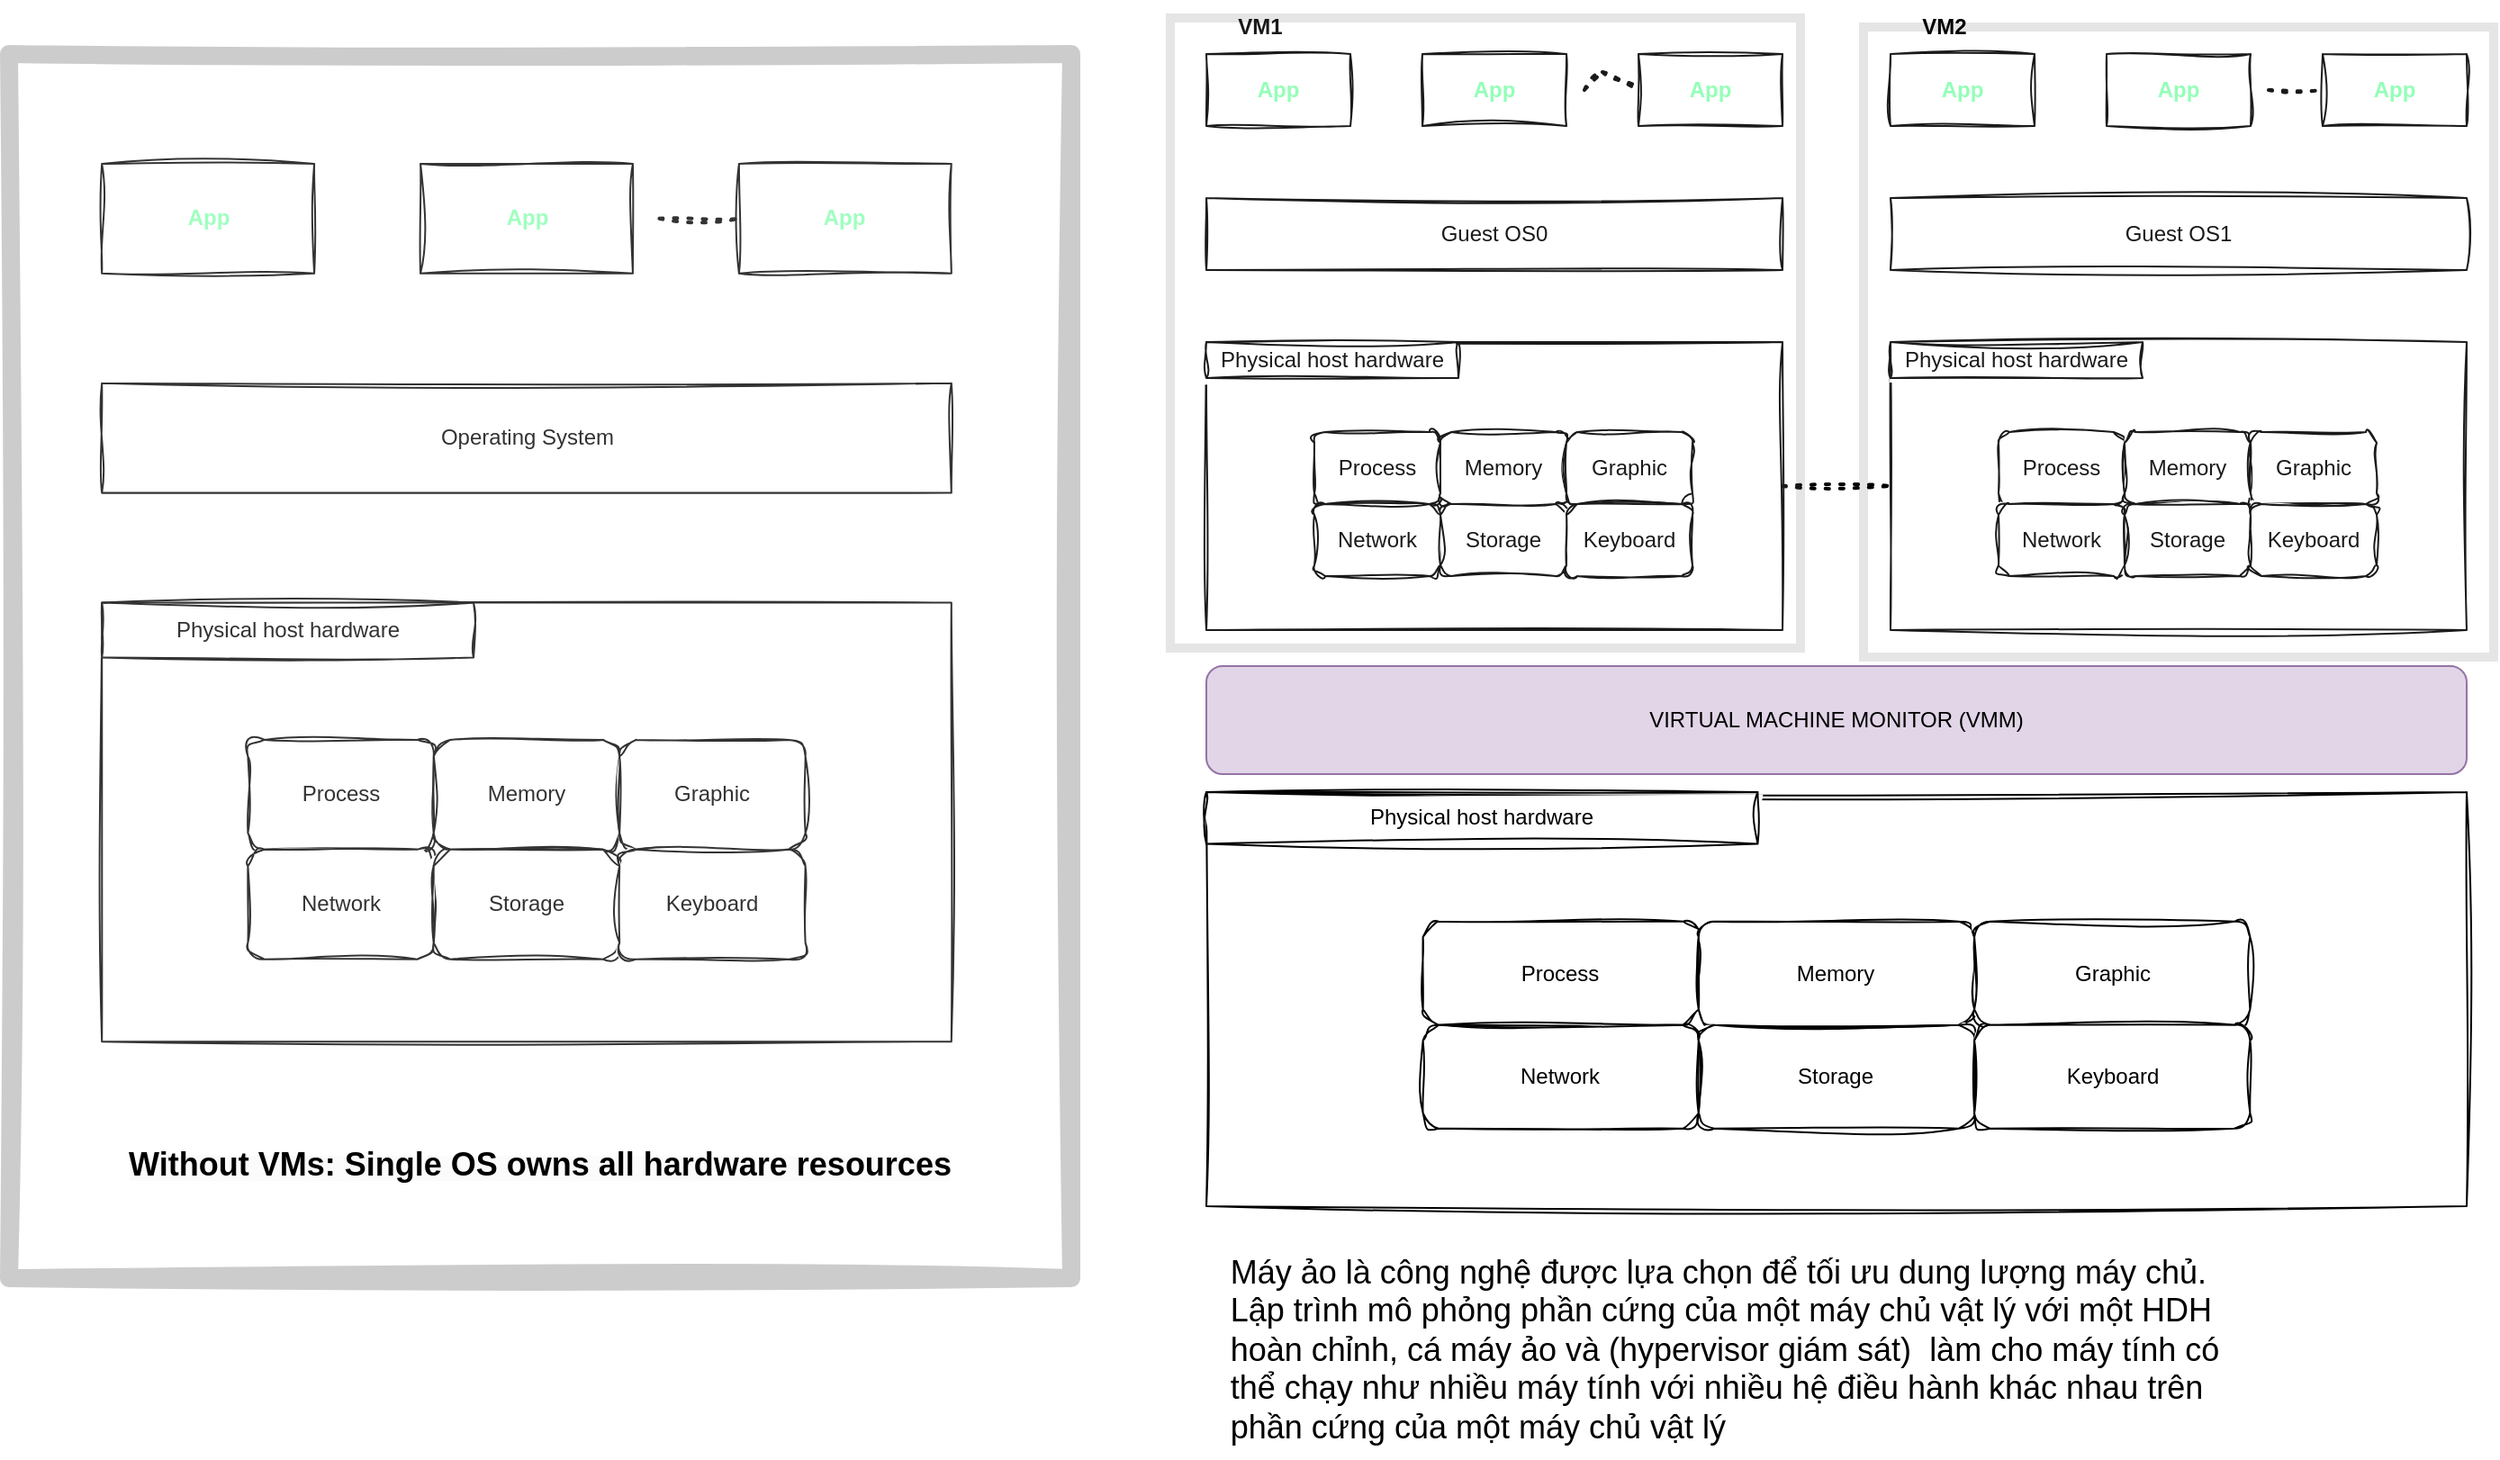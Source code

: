 <mxfile version="21.3.2" type="github">
  <diagram name="Trang-1" id="a0oaJFji5QDftbRzg78K">
    <mxGraphModel dx="1893" dy="1020" grid="1" gridSize="10" guides="1" tooltips="1" connect="1" arrows="1" fold="1" page="1" pageScale="1" pageWidth="827" pageHeight="1169" math="0" shadow="0">
      <root>
        <mxCell id="0" />
        <mxCell id="1" parent="0" />
        <mxCell id="lQ1iWXKazuJ-khMov56M-31" value="" style="group" vertex="1" connectable="0" parent="1">
          <mxGeometry x="670" y="80" width="320" height="320" as="geometry" />
        </mxCell>
        <mxCell id="lQ1iWXKazuJ-khMov56M-16" value="&lt;b&gt;&lt;font color=&quot;#87ffaf&quot;&gt;App&lt;/font&gt;&lt;/b&gt;" style="rounded=0;whiteSpace=wrap;html=1;sketch=1;curveFitting=1;jiggle=2;shadow=0;movable=1;resizable=1;rotatable=1;deletable=1;editable=1;locked=0;connectable=1;container=0;" vertex="1" parent="lQ1iWXKazuJ-khMov56M-31">
          <mxGeometry width="80" height="40" as="geometry" />
        </mxCell>
        <mxCell id="lQ1iWXKazuJ-khMov56M-17" value="&lt;b&gt;&lt;font color=&quot;#87ffaf&quot;&gt;App&lt;/font&gt;&lt;/b&gt;" style="rounded=0;whiteSpace=wrap;html=1;sketch=1;curveFitting=1;jiggle=2;shadow=0;movable=1;resizable=1;rotatable=1;deletable=1;editable=1;locked=0;connectable=1;container=0;" vertex="1" parent="lQ1iWXKazuJ-khMov56M-31">
          <mxGeometry x="120" width="80" height="40" as="geometry" />
        </mxCell>
        <mxCell id="lQ1iWXKazuJ-khMov56M-18" value="" style="endArrow=none;dashed=1;html=1;dashPattern=1 3;strokeWidth=2;rounded=0;sketch=1;curveFitting=1;jiggle=2;shadow=0;movable=1;resizable=1;rotatable=1;deletable=1;editable=1;locked=0;connectable=1;" edge="1" parent="lQ1iWXKazuJ-khMov56M-31">
          <mxGeometry width="50" height="50" relative="1" as="geometry">
            <mxPoint x="210" y="20" as="sourcePoint" />
            <mxPoint x="240" y="20" as="targetPoint" />
            <Array as="points">
              <mxPoint x="220" y="10" />
            </Array>
          </mxGeometry>
        </mxCell>
        <mxCell id="lQ1iWXKazuJ-khMov56M-19" value="&lt;b&gt;&lt;font color=&quot;#87ffaf&quot;&gt;App&lt;/font&gt;&lt;/b&gt;" style="rounded=0;whiteSpace=wrap;html=1;sketch=1;curveFitting=1;jiggle=2;shadow=0;movable=1;resizable=1;rotatable=1;deletable=1;editable=1;locked=0;connectable=1;container=0;" vertex="1" parent="lQ1iWXKazuJ-khMov56M-31">
          <mxGeometry x="240" width="80" height="40" as="geometry" />
        </mxCell>
        <mxCell id="lQ1iWXKazuJ-khMov56M-20" value="Guest OS0" style="rounded=0;whiteSpace=wrap;html=1;sketch=1;curveFitting=1;jiggle=2;shadow=0;movable=1;resizable=1;rotatable=1;deletable=1;editable=1;locked=0;connectable=1;container=0;" vertex="1" parent="lQ1iWXKazuJ-khMov56M-31">
          <mxGeometry y="80" width="320" height="40" as="geometry" />
        </mxCell>
        <mxCell id="lQ1iWXKazuJ-khMov56M-21" value="" style="rounded=0;whiteSpace=wrap;html=1;sketch=1;curveFitting=1;jiggle=2;shadow=0;movable=1;resizable=1;rotatable=1;deletable=1;editable=1;locked=0;connectable=1;container=0;" vertex="1" parent="lQ1iWXKazuJ-khMov56M-31">
          <mxGeometry y="160" width="320" height="160" as="geometry" />
        </mxCell>
        <mxCell id="lQ1iWXKazuJ-khMov56M-22" value="Physical host hardware" style="rounded=0;whiteSpace=wrap;html=1;sketch=1;curveFitting=1;jiggle=2;shadow=0;movable=1;resizable=1;rotatable=1;deletable=1;editable=1;locked=0;connectable=1;container=0;" vertex="1" parent="lQ1iWXKazuJ-khMov56M-31">
          <mxGeometry y="160" width="140" height="20" as="geometry" />
        </mxCell>
        <mxCell id="lQ1iWXKazuJ-khMov56M-23" value="Process" style="rounded=1;whiteSpace=wrap;html=1;sketch=1;curveFitting=1;jiggle=2;shadow=0;movable=1;resizable=1;rotatable=1;deletable=1;editable=1;locked=0;connectable=1;container=0;" vertex="1" parent="lQ1iWXKazuJ-khMov56M-31">
          <mxGeometry x="60" y="210" width="70" height="40" as="geometry" />
        </mxCell>
        <mxCell id="lQ1iWXKazuJ-khMov56M-24" value="Memory" style="rounded=1;whiteSpace=wrap;html=1;sketch=1;curveFitting=1;jiggle=2;shadow=0;movable=1;resizable=1;rotatable=1;deletable=1;editable=1;locked=0;connectable=1;container=0;" vertex="1" parent="lQ1iWXKazuJ-khMov56M-31">
          <mxGeometry x="130" y="210" width="70" height="40" as="geometry" />
        </mxCell>
        <mxCell id="lQ1iWXKazuJ-khMov56M-25" value="Graphic" style="rounded=1;whiteSpace=wrap;html=1;sketch=1;curveFitting=1;jiggle=2;shadow=0;movable=1;resizable=1;rotatable=1;deletable=1;editable=1;locked=0;connectable=1;container=0;" vertex="1" parent="lQ1iWXKazuJ-khMov56M-31">
          <mxGeometry x="200" y="210" width="70" height="40" as="geometry" />
        </mxCell>
        <mxCell id="lQ1iWXKazuJ-khMov56M-26" value="Network" style="rounded=1;whiteSpace=wrap;html=1;sketch=1;curveFitting=1;jiggle=2;shadow=0;movable=1;resizable=1;rotatable=1;deletable=1;editable=1;locked=0;connectable=1;container=0;" vertex="1" parent="lQ1iWXKazuJ-khMov56M-31">
          <mxGeometry x="60" y="250" width="70" height="40" as="geometry" />
        </mxCell>
        <mxCell id="lQ1iWXKazuJ-khMov56M-27" value="Storage" style="rounded=1;whiteSpace=wrap;html=1;sketch=1;curveFitting=1;jiggle=2;shadow=0;movable=1;resizable=1;rotatable=1;deletable=1;editable=1;locked=0;connectable=1;container=0;" vertex="1" parent="lQ1iWXKazuJ-khMov56M-31">
          <mxGeometry x="130" y="250" width="70" height="40" as="geometry" />
        </mxCell>
        <mxCell id="lQ1iWXKazuJ-khMov56M-28" value="Keyboard" style="rounded=1;whiteSpace=wrap;html=1;sketch=1;curveFitting=1;jiggle=2;shadow=0;movable=1;resizable=1;rotatable=1;deletable=1;editable=1;locked=0;connectable=1;container=0;" vertex="1" parent="lQ1iWXKazuJ-khMov56M-31">
          <mxGeometry x="200" y="250" width="70" height="40" as="geometry" />
        </mxCell>
        <mxCell id="lQ1iWXKazuJ-khMov56M-32" value="" style="group" vertex="1" connectable="0" parent="1">
          <mxGeometry x="1050" y="80" width="335" height="335" as="geometry" />
        </mxCell>
        <mxCell id="lQ1iWXKazuJ-khMov56M-33" value="&lt;b&gt;&lt;font color=&quot;#87ffaf&quot;&gt;App&lt;/font&gt;&lt;/b&gt;" style="rounded=0;whiteSpace=wrap;html=1;sketch=1;curveFitting=1;jiggle=2;shadow=0;movable=1;resizable=1;rotatable=1;deletable=1;editable=1;locked=0;connectable=1;container=0;" vertex="1" parent="lQ1iWXKazuJ-khMov56M-32">
          <mxGeometry width="80" height="40" as="geometry" />
        </mxCell>
        <mxCell id="lQ1iWXKazuJ-khMov56M-34" value="&lt;b&gt;&lt;font color=&quot;#87ffaf&quot;&gt;App&lt;/font&gt;&lt;/b&gt;" style="rounded=0;whiteSpace=wrap;html=1;sketch=1;curveFitting=1;jiggle=2;shadow=0;movable=1;resizable=1;rotatable=1;deletable=1;editable=1;locked=0;connectable=1;container=0;" vertex="1" parent="lQ1iWXKazuJ-khMov56M-32">
          <mxGeometry x="120" width="80" height="40" as="geometry" />
        </mxCell>
        <mxCell id="lQ1iWXKazuJ-khMov56M-35" value="" style="endArrow=none;dashed=1;html=1;dashPattern=1 3;strokeWidth=2;rounded=0;sketch=1;curveFitting=1;jiggle=2;shadow=0;movable=1;resizable=1;rotatable=1;deletable=1;editable=1;locked=0;connectable=1;" edge="1" parent="lQ1iWXKazuJ-khMov56M-32">
          <mxGeometry width="50" height="50" relative="1" as="geometry">
            <mxPoint x="210" y="20" as="sourcePoint" />
            <mxPoint x="240" y="20" as="targetPoint" />
          </mxGeometry>
        </mxCell>
        <mxCell id="lQ1iWXKazuJ-khMov56M-36" value="&lt;b&gt;&lt;font color=&quot;#87ffaf&quot;&gt;App&lt;/font&gt;&lt;/b&gt;" style="rounded=0;whiteSpace=wrap;html=1;sketch=1;curveFitting=1;jiggle=2;shadow=0;movable=1;resizable=1;rotatable=1;deletable=1;editable=1;locked=0;connectable=1;container=0;" vertex="1" parent="lQ1iWXKazuJ-khMov56M-32">
          <mxGeometry x="240" width="80" height="40" as="geometry" />
        </mxCell>
        <mxCell id="lQ1iWXKazuJ-khMov56M-37" value="Guest OS1" style="rounded=0;whiteSpace=wrap;html=1;sketch=1;curveFitting=1;jiggle=2;shadow=0;movable=1;resizable=1;rotatable=1;deletable=1;editable=1;locked=0;connectable=1;container=0;" vertex="1" parent="lQ1iWXKazuJ-khMov56M-32">
          <mxGeometry y="80" width="320" height="40" as="geometry" />
        </mxCell>
        <mxCell id="lQ1iWXKazuJ-khMov56M-38" value="" style="rounded=0;whiteSpace=wrap;html=1;sketch=1;curveFitting=1;jiggle=2;shadow=0;movable=1;resizable=1;rotatable=1;deletable=1;editable=1;locked=0;connectable=1;container=0;" vertex="1" parent="lQ1iWXKazuJ-khMov56M-32">
          <mxGeometry y="160" width="320" height="160" as="geometry" />
        </mxCell>
        <mxCell id="lQ1iWXKazuJ-khMov56M-39" value="Physical host hardware" style="rounded=0;whiteSpace=wrap;html=1;sketch=1;curveFitting=1;jiggle=2;shadow=0;movable=1;resizable=1;rotatable=1;deletable=1;editable=1;locked=0;connectable=1;container=0;" vertex="1" parent="lQ1iWXKazuJ-khMov56M-32">
          <mxGeometry y="160" width="140" height="20" as="geometry" />
        </mxCell>
        <mxCell id="lQ1iWXKazuJ-khMov56M-40" value="Process" style="rounded=1;whiteSpace=wrap;html=1;sketch=1;curveFitting=1;jiggle=2;shadow=0;movable=1;resizable=1;rotatable=1;deletable=1;editable=1;locked=0;connectable=1;container=0;" vertex="1" parent="lQ1iWXKazuJ-khMov56M-32">
          <mxGeometry x="60" y="210" width="70" height="40" as="geometry" />
        </mxCell>
        <mxCell id="lQ1iWXKazuJ-khMov56M-41" value="Memory" style="rounded=1;whiteSpace=wrap;html=1;sketch=1;curveFitting=1;jiggle=2;shadow=0;movable=1;resizable=1;rotatable=1;deletable=1;editable=1;locked=0;connectable=1;container=0;" vertex="1" parent="lQ1iWXKazuJ-khMov56M-32">
          <mxGeometry x="130" y="210" width="70" height="40" as="geometry" />
        </mxCell>
        <mxCell id="lQ1iWXKazuJ-khMov56M-42" value="Graphic" style="rounded=1;whiteSpace=wrap;html=1;sketch=1;curveFitting=1;jiggle=2;shadow=0;movable=1;resizable=1;rotatable=1;deletable=1;editable=1;locked=0;connectable=1;container=0;" vertex="1" parent="lQ1iWXKazuJ-khMov56M-32">
          <mxGeometry x="200" y="210" width="70" height="40" as="geometry" />
        </mxCell>
        <mxCell id="lQ1iWXKazuJ-khMov56M-43" value="Network" style="rounded=1;whiteSpace=wrap;html=1;sketch=1;curveFitting=1;jiggle=2;shadow=0;movable=1;resizable=1;rotatable=1;deletable=1;editable=1;locked=0;connectable=1;container=0;" vertex="1" parent="lQ1iWXKazuJ-khMov56M-32">
          <mxGeometry x="60" y="250" width="70" height="40" as="geometry" />
        </mxCell>
        <mxCell id="lQ1iWXKazuJ-khMov56M-44" value="Storage" style="rounded=1;whiteSpace=wrap;html=1;sketch=1;curveFitting=1;jiggle=2;shadow=0;movable=1;resizable=1;rotatable=1;deletable=1;editable=1;locked=0;connectable=1;container=0;" vertex="1" parent="lQ1iWXKazuJ-khMov56M-32">
          <mxGeometry x="130" y="250" width="70" height="40" as="geometry" />
        </mxCell>
        <mxCell id="lQ1iWXKazuJ-khMov56M-45" value="Keyboard" style="rounded=1;whiteSpace=wrap;html=1;sketch=1;curveFitting=1;jiggle=2;shadow=0;movable=1;resizable=1;rotatable=1;deletable=1;editable=1;locked=0;connectable=1;container=0;" vertex="1" parent="lQ1iWXKazuJ-khMov56M-32">
          <mxGeometry x="200" y="250" width="70" height="40" as="geometry" />
        </mxCell>
        <mxCell id="lQ1iWXKazuJ-khMov56M-95" value="" style="rounded=0;whiteSpace=wrap;html=1;opacity=10;strokeWidth=5;" vertex="1" parent="lQ1iWXKazuJ-khMov56M-32">
          <mxGeometry x="-15" y="-15" width="350" height="350" as="geometry" />
        </mxCell>
        <mxCell id="lQ1iWXKazuJ-khMov56M-46" value="&lt;b&gt;VM1&lt;/b&gt;" style="text;html=1;strokeColor=none;fillColor=none;align=center;verticalAlign=middle;whiteSpace=wrap;rounded=0;" vertex="1" parent="1">
          <mxGeometry x="670" y="50" width="60" height="30" as="geometry" />
        </mxCell>
        <mxCell id="lQ1iWXKazuJ-khMov56M-76" value="&lt;b&gt;VM2&lt;/b&gt;" style="text;html=1;strokeColor=none;fillColor=none;align=center;verticalAlign=middle;whiteSpace=wrap;rounded=0;" vertex="1" parent="1">
          <mxGeometry x="1050" y="50" width="60" height="30" as="geometry" />
        </mxCell>
        <mxCell id="lQ1iWXKazuJ-khMov56M-77" value="VIRTUAL MACHINE MONITOR (VMM)" style="rounded=1;whiteSpace=wrap;html=1;fillColor=#e1d5e7;strokeColor=#9673a6;" vertex="1" parent="1">
          <mxGeometry x="670" y="420" width="700" height="60" as="geometry" />
        </mxCell>
        <mxCell id="lQ1iWXKazuJ-khMov56M-86" value="" style="group" vertex="1" connectable="0" parent="1">
          <mxGeometry x="670" y="490" width="700" height="230" as="geometry" />
        </mxCell>
        <mxCell id="lQ1iWXKazuJ-khMov56M-78" value="" style="rounded=0;whiteSpace=wrap;html=1;sketch=1;curveFitting=1;jiggle=2;" vertex="1" parent="lQ1iWXKazuJ-khMov56M-86">
          <mxGeometry width="700" height="230" as="geometry" />
        </mxCell>
        <mxCell id="lQ1iWXKazuJ-khMov56M-79" value="Physical host hardware" style="rounded=0;whiteSpace=wrap;html=1;sketch=1;curveFitting=1;jiggle=2;" vertex="1" parent="lQ1iWXKazuJ-khMov56M-86">
          <mxGeometry width="306.25" height="28.75" as="geometry" />
        </mxCell>
        <mxCell id="lQ1iWXKazuJ-khMov56M-80" value="Process" style="rounded=1;whiteSpace=wrap;html=1;sketch=1;curveFitting=1;jiggle=2;" vertex="1" parent="lQ1iWXKazuJ-khMov56M-86">
          <mxGeometry x="120.312" y="71.875" width="153.125" height="57.5" as="geometry" />
        </mxCell>
        <mxCell id="lQ1iWXKazuJ-khMov56M-81" value="Memory" style="rounded=1;whiteSpace=wrap;html=1;sketch=1;curveFitting=1;jiggle=2;" vertex="1" parent="lQ1iWXKazuJ-khMov56M-86">
          <mxGeometry x="273.438" y="71.875" width="153.125" height="57.5" as="geometry" />
        </mxCell>
        <mxCell id="lQ1iWXKazuJ-khMov56M-82" value="Graphic" style="rounded=1;whiteSpace=wrap;html=1;sketch=1;curveFitting=1;jiggle=2;" vertex="1" parent="lQ1iWXKazuJ-khMov56M-86">
          <mxGeometry x="426.562" y="71.875" width="153.125" height="57.5" as="geometry" />
        </mxCell>
        <mxCell id="lQ1iWXKazuJ-khMov56M-83" value="Network" style="rounded=1;whiteSpace=wrap;html=1;sketch=1;curveFitting=1;jiggle=2;" vertex="1" parent="lQ1iWXKazuJ-khMov56M-86">
          <mxGeometry x="120.312" y="129.375" width="153.125" height="57.5" as="geometry" />
        </mxCell>
        <mxCell id="lQ1iWXKazuJ-khMov56M-84" value="Storage" style="rounded=1;whiteSpace=wrap;html=1;sketch=1;curveFitting=1;jiggle=2;" vertex="1" parent="lQ1iWXKazuJ-khMov56M-86">
          <mxGeometry x="273.438" y="129.375" width="153.125" height="57.5" as="geometry" />
        </mxCell>
        <mxCell id="lQ1iWXKazuJ-khMov56M-85" value="Keyboard" style="rounded=1;whiteSpace=wrap;html=1;sketch=1;curveFitting=1;jiggle=2;" vertex="1" parent="lQ1iWXKazuJ-khMov56M-86">
          <mxGeometry x="426.562" y="129.375" width="153.125" height="57.5" as="geometry" />
        </mxCell>
        <mxCell id="lQ1iWXKazuJ-khMov56M-87" value="" style="group" vertex="1" connectable="0" parent="1">
          <mxGeometry x="5" y="80" width="590" height="680" as="geometry" />
        </mxCell>
        <mxCell id="lQ1iWXKazuJ-khMov56M-1" value="&lt;b&gt;&lt;font color=&quot;#87ffaf&quot;&gt;App&lt;/font&gt;&lt;/b&gt;" style="rounded=0;whiteSpace=wrap;html=1;sketch=1;curveFitting=1;jiggle=2;" vertex="1" parent="lQ1iWXKazuJ-khMov56M-87">
          <mxGeometry x="51.603" y="60.952" width="117.949" height="60.952" as="geometry" />
        </mxCell>
        <mxCell id="lQ1iWXKazuJ-khMov56M-2" value="&lt;b&gt;&lt;font color=&quot;#87ffaf&quot;&gt;App&lt;/font&gt;&lt;/b&gt;" style="rounded=0;whiteSpace=wrap;html=1;sketch=1;curveFitting=1;jiggle=2;" vertex="1" parent="lQ1iWXKazuJ-khMov56M-87">
          <mxGeometry x="228.526" y="60.952" width="117.949" height="60.952" as="geometry" />
        </mxCell>
        <mxCell id="lQ1iWXKazuJ-khMov56M-3" value="" style="endArrow=none;dashed=1;html=1;dashPattern=1 3;strokeWidth=2;rounded=0;sketch=1;curveFitting=1;jiggle=2;" edge="1" parent="lQ1iWXKazuJ-khMov56M-87">
          <mxGeometry width="50" height="50" relative="1" as="geometry">
            <mxPoint x="361.218" y="91.429" as="sourcePoint" />
            <mxPoint x="405.449" y="91.429" as="targetPoint" />
          </mxGeometry>
        </mxCell>
        <mxCell id="lQ1iWXKazuJ-khMov56M-4" value="&lt;b&gt;&lt;font color=&quot;#87ffaf&quot;&gt;App&lt;/font&gt;&lt;/b&gt;" style="rounded=0;whiteSpace=wrap;html=1;sketch=1;curveFitting=1;jiggle=2;" vertex="1" parent="lQ1iWXKazuJ-khMov56M-87">
          <mxGeometry x="405.449" y="60.952" width="117.949" height="60.952" as="geometry" />
        </mxCell>
        <mxCell id="lQ1iWXKazuJ-khMov56M-5" value="Operating System" style="rounded=0;whiteSpace=wrap;html=1;sketch=1;curveFitting=1;jiggle=2;" vertex="1" parent="lQ1iWXKazuJ-khMov56M-87">
          <mxGeometry x="51.603" y="182.857" width="471.795" height="60.952" as="geometry" />
        </mxCell>
        <mxCell id="lQ1iWXKazuJ-khMov56M-7" value="" style="rounded=0;whiteSpace=wrap;html=1;sketch=1;curveFitting=1;jiggle=2;" vertex="1" parent="lQ1iWXKazuJ-khMov56M-87">
          <mxGeometry x="51.603" y="304.762" width="471.795" height="243.81" as="geometry" />
        </mxCell>
        <mxCell id="lQ1iWXKazuJ-khMov56M-8" value="Physical host hardware" style="rounded=0;whiteSpace=wrap;html=1;sketch=1;curveFitting=1;jiggle=2;" vertex="1" parent="lQ1iWXKazuJ-khMov56M-87">
          <mxGeometry x="51.603" y="304.762" width="206.41" height="30.476" as="geometry" />
        </mxCell>
        <mxCell id="lQ1iWXKazuJ-khMov56M-9" value="Process" style="rounded=1;whiteSpace=wrap;html=1;sketch=1;curveFitting=1;jiggle=2;" vertex="1" parent="lQ1iWXKazuJ-khMov56M-87">
          <mxGeometry x="132.692" y="380.952" width="103.205" height="60.952" as="geometry" />
        </mxCell>
        <mxCell id="lQ1iWXKazuJ-khMov56M-10" value="Memory" style="rounded=1;whiteSpace=wrap;html=1;sketch=1;curveFitting=1;jiggle=2;" vertex="1" parent="lQ1iWXKazuJ-khMov56M-87">
          <mxGeometry x="235.897" y="380.952" width="103.205" height="60.952" as="geometry" />
        </mxCell>
        <mxCell id="lQ1iWXKazuJ-khMov56M-11" value="Graphic" style="rounded=1;whiteSpace=wrap;html=1;sketch=1;curveFitting=1;jiggle=2;" vertex="1" parent="lQ1iWXKazuJ-khMov56M-87">
          <mxGeometry x="339.103" y="380.952" width="103.205" height="60.952" as="geometry" />
        </mxCell>
        <mxCell id="lQ1iWXKazuJ-khMov56M-12" value="Network" style="rounded=1;whiteSpace=wrap;html=1;sketch=1;curveFitting=1;jiggle=2;" vertex="1" parent="lQ1iWXKazuJ-khMov56M-87">
          <mxGeometry x="132.692" y="441.905" width="103.205" height="60.952" as="geometry" />
        </mxCell>
        <mxCell id="lQ1iWXKazuJ-khMov56M-13" value="Storage" style="rounded=1;whiteSpace=wrap;html=1;sketch=1;curveFitting=1;jiggle=2;" vertex="1" parent="lQ1iWXKazuJ-khMov56M-87">
          <mxGeometry x="235.897" y="441.905" width="103.205" height="60.952" as="geometry" />
        </mxCell>
        <mxCell id="lQ1iWXKazuJ-khMov56M-14" value="Keyboard" style="rounded=1;whiteSpace=wrap;html=1;sketch=1;curveFitting=1;jiggle=2;" vertex="1" parent="lQ1iWXKazuJ-khMov56M-87">
          <mxGeometry x="339.103" y="441.905" width="103.205" height="60.952" as="geometry" />
        </mxCell>
        <mxCell id="lQ1iWXKazuJ-khMov56M-15" value="&lt;br&gt;&lt;b style=&quot;border-color: var(--border-color); color: rgb(0, 0, 0); font-family: Helvetica; font-size: 12px; font-style: normal; font-variant-ligatures: normal; font-variant-caps: normal; letter-spacing: normal; orphans: 2; text-align: center; text-indent: 0px; text-transform: none; widows: 2; word-spacing: 0px; -webkit-text-stroke-width: 0px; background-color: rgb(251, 251, 251); text-decoration-thickness: initial; text-decoration-style: initial; text-decoration-color: initial;&quot;&gt;&lt;font style=&quot;border-color: var(--border-color); font-size: 18px;&quot;&gt;&lt;br&gt;&lt;br&gt;&lt;br&gt;&lt;br&gt;&lt;br&gt;&lt;br&gt;&lt;br&gt;&lt;br&gt;&lt;br&gt;&lt;br&gt;&lt;br&gt;&lt;br&gt;&lt;br&gt;&lt;br&gt;&lt;br&gt;&lt;br&gt;&lt;br&gt;&lt;br&gt;&lt;br&gt;&lt;br&gt;&lt;br&gt;&lt;br&gt;&lt;br&gt;&lt;br&gt;&lt;br&gt;Without VMs: Single OS owns all hardware resources&lt;/font&gt;&lt;/b&gt;" style="rounded=0;whiteSpace=wrap;html=1;opacity=20;glass=0;strokeWidth=10;sketch=1;curveFitting=1;jiggle=2;" vertex="1" parent="lQ1iWXKazuJ-khMov56M-87">
          <mxGeometry width="590" height="680" as="geometry" />
        </mxCell>
        <mxCell id="lQ1iWXKazuJ-khMov56M-90" value="&lt;div style=&quot;text-align: left;&quot;&gt;&lt;span style=&quot;background-color: initial; font-size: 18px; font-weight: normal;&quot;&gt;Máy ảo là công nghệ được lựa chọn để tối ưu dung lượng máy chủ.&lt;/span&gt;&lt;/div&gt;&lt;span style=&quot;font-size: 18px; font-weight: normal;&quot;&gt;&lt;div style=&quot;text-align: left;&quot;&gt;&lt;span style=&quot;background-color: initial;&quot;&gt;Lập trình mô phỏng phần cứng của một máy chủ vật lý với một HDH&lt;/span&gt;&lt;/div&gt;&lt;div style=&quot;text-align: left;&quot;&gt;&lt;span style=&quot;background-color: initial;&quot;&gt;hoàn chỉnh, cá máy ảo và (hypervisor giám sát)&amp;nbsp;&amp;nbsp;&lt;/span&gt;&lt;span style=&quot;background-color: initial;&quot;&gt;làm cho máy tính có&amp;nbsp;&lt;/span&gt;&lt;/div&gt;&lt;div style=&quot;text-align: left;&quot;&gt;&lt;span style=&quot;background-color: initial;&quot;&gt;thể chạy như nhiều máy tính với nhiều hệ điều hành khác nhau trên&amp;nbsp;&lt;/span&gt;&lt;/div&gt;&lt;div style=&quot;text-align: left;&quot;&gt;&lt;span style=&quot;background-color: initial;&quot;&gt;phần cứng của một máy chủ vật lý&lt;/span&gt;&lt;/div&gt;&lt;/span&gt;" style="text;html=1;align=center;verticalAlign=middle;resizable=0;points=[];autosize=1;strokeColor=none;fillColor=none;fontStyle=1" vertex="1" parent="1">
          <mxGeometry x="670" y="740" width="580" height="120" as="geometry" />
        </mxCell>
        <mxCell id="lQ1iWXKazuJ-khMov56M-92" value="" style="endArrow=none;dashed=1;html=1;dashPattern=1 3;strokeWidth=2;rounded=0;sketch=1;curveFitting=1;jiggle=2;shadow=0;movable=1;resizable=1;rotatable=1;deletable=1;editable=1;locked=0;connectable=1;exitX=1;exitY=0.5;exitDx=0;exitDy=0;entryX=0;entryY=0.5;entryDx=0;entryDy=0;" edge="1" parent="1" source="lQ1iWXKazuJ-khMov56M-21" target="lQ1iWXKazuJ-khMov56M-38">
          <mxGeometry width="50" height="50" relative="1" as="geometry">
            <mxPoint x="890" y="110" as="sourcePoint" />
            <mxPoint x="920" y="110" as="targetPoint" />
            <Array as="points" />
          </mxGeometry>
        </mxCell>
        <mxCell id="lQ1iWXKazuJ-khMov56M-94" value="" style="rounded=0;whiteSpace=wrap;html=1;opacity=10;strokeWidth=5;" vertex="1" parent="1">
          <mxGeometry x="650" y="60" width="350" height="350" as="geometry" />
        </mxCell>
      </root>
    </mxGraphModel>
  </diagram>
</mxfile>

